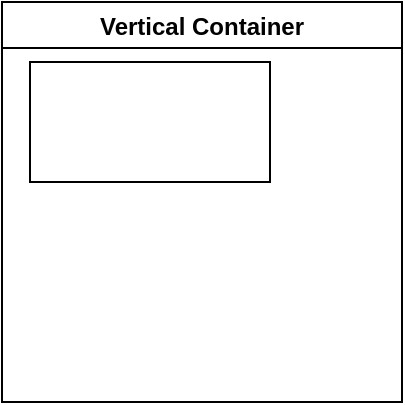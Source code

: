 <mxfile version="14.7.6" type="github">
  <diagram id="E6iVxmYUJfBTqlVdYLEE" name="Page-1">
    <mxGraphModel dx="1357" dy="728" grid="1" gridSize="10" guides="1" tooltips="1" connect="1" arrows="1" fold="1" page="1" pageScale="1" pageWidth="827" pageHeight="1169" math="0" shadow="0">
      <root>
        <mxCell id="0" />
        <mxCell id="1" parent="0" />
        <mxCell id="tgxKYae7N9HhB_euUe_l-14" value="Vertical Container" style="swimlane;" vertex="1" parent="1">
          <mxGeometry x="400" y="260" width="200" height="200" as="geometry" />
        </mxCell>
        <mxCell id="tgxKYae7N9HhB_euUe_l-15" value="" style="rounded=0;whiteSpace=wrap;html=1;" vertex="1" parent="tgxKYae7N9HhB_euUe_l-14">
          <mxGeometry x="14" y="30" width="120" height="60" as="geometry" />
        </mxCell>
      </root>
    </mxGraphModel>
  </diagram>
</mxfile>
